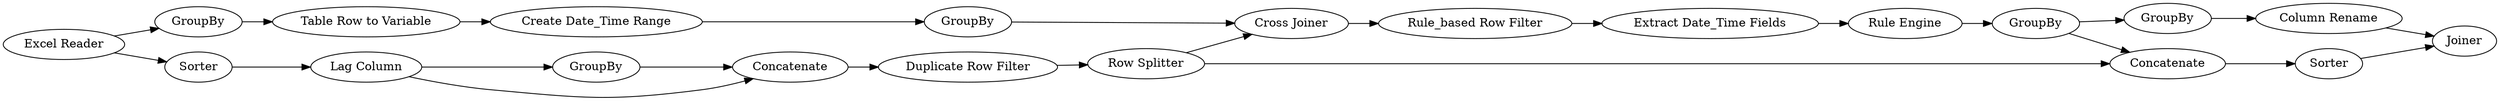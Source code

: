 digraph {
	"-716419869983071096_1052" [label=Sorter]
	"-716419869983071096_1043" [label="Column Rename"]
	"-716419869983071096_1037" [label="Extract Date_Time Fields"]
	"-716419869983071096_2" [label="Excel Reader"]
	"-716419869983071096_1051" [label=Concatenate]
	"-716419869983071096_18" [label=GroupBy]
	"-716419869983071096_1042" [label=Joiner]
	"-716419869983071096_1034" [label="Table Row to Variable"]
	"-716419869983071096_10" [label="Duplicate Row Filter"]
	"-716419869983071096_1038" [label=GroupBy]
	"-716419869983071096_1031" [label="Create Date_Time Range"]
	"-716419869983071096_1050" [label="Row Splitter"]
	"-716419869983071096_462" [label="Rule_based Row Filter"]
	"-716419869983071096_1033" [label=GroupBy]
	"-716419869983071096_1041" [label=GroupBy]
	"-716419869983071096_9" [label=Concatenate]
	"-716419869983071096_1039" [label="Rule Engine"]
	"-716419869983071096_7" [label="Lag Column"]
	"-716419869983071096_1035" [label="Cross Joiner"]
	"-716419869983071096_12" [label=Sorter]
	"-716419869983071096_8" [label=GroupBy]
	"-716419869983071096_1035" -> "-716419869983071096_462"
	"-716419869983071096_1034" -> "-716419869983071096_1031"
	"-716419869983071096_8" -> "-716419869983071096_9"
	"-716419869983071096_1038" -> "-716419869983071096_1051"
	"-716419869983071096_1043" -> "-716419869983071096_1042"
	"-716419869983071096_1039" -> "-716419869983071096_1038"
	"-716419869983071096_7" -> "-716419869983071096_9"
	"-716419869983071096_1050" -> "-716419869983071096_1051"
	"-716419869983071096_12" -> "-716419869983071096_7"
	"-716419869983071096_1031" -> "-716419869983071096_1033"
	"-716419869983071096_1041" -> "-716419869983071096_1043"
	"-716419869983071096_2" -> "-716419869983071096_12"
	"-716419869983071096_18" -> "-716419869983071096_1034"
	"-716419869983071096_1051" -> "-716419869983071096_1052"
	"-716419869983071096_1052" -> "-716419869983071096_1042"
	"-716419869983071096_7" -> "-716419869983071096_8"
	"-716419869983071096_9" -> "-716419869983071096_10"
	"-716419869983071096_2" -> "-716419869983071096_18"
	"-716419869983071096_1038" -> "-716419869983071096_1041"
	"-716419869983071096_10" -> "-716419869983071096_1050"
	"-716419869983071096_1033" -> "-716419869983071096_1035"
	"-716419869983071096_462" -> "-716419869983071096_1037"
	"-716419869983071096_1050" -> "-716419869983071096_1035"
	"-716419869983071096_1037" -> "-716419869983071096_1039"
	rankdir=LR
}
